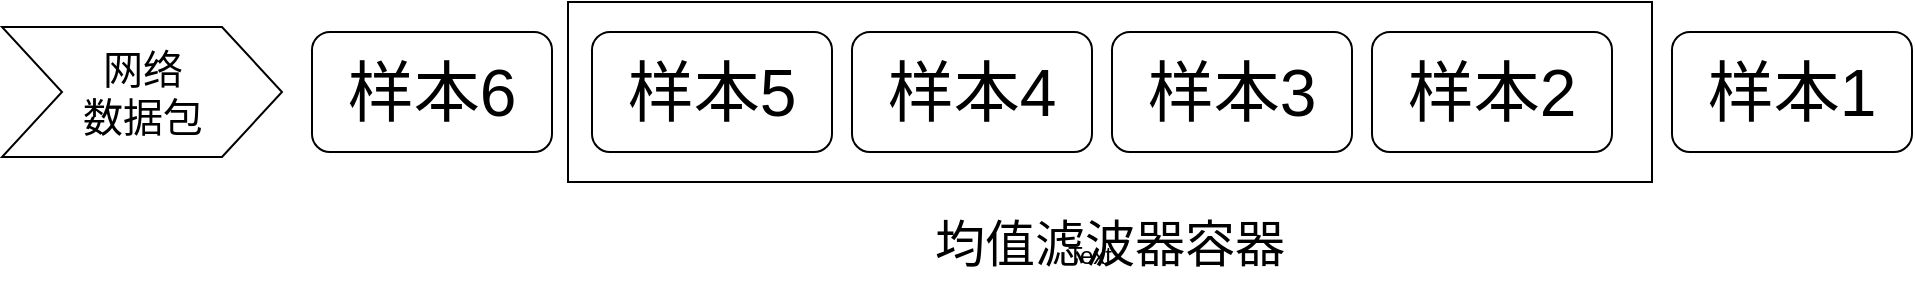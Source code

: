<mxfile version="12.2.4" pages="1"><diagram id="iKnZwjOAas3X31HSmawq" name="Page-1"><mxGraphModel dx="2331" dy="804" grid="1" gridSize="10" guides="1" tooltips="1" connect="1" arrows="1" fold="1" page="1" pageScale="1" pageWidth="827" pageHeight="1169" math="0" shadow="0"><root><mxCell id="0"/><mxCell id="1" parent="0"/><mxCell id="2" value="" style="rounded=0;whiteSpace=wrap;html=1;" parent="1" vertex="1"><mxGeometry x="118" y="220" width="542" height="90" as="geometry"/></mxCell><mxCell id="7" value="&lt;font style=&quot;font-size: 33px&quot;&gt;样本6&lt;/font&gt;" style="rounded=1;whiteSpace=wrap;html=1;" parent="1" vertex="1"><mxGeometry x="-10" y="235" width="120" height="60" as="geometry"/></mxCell><mxCell id="8" value="&lt;span style=&quot;font-size: 33px ; white-space: normal&quot;&gt;样本5&lt;/span&gt;" style="rounded=1;whiteSpace=wrap;html=1;" parent="1" vertex="1"><mxGeometry x="130" y="235" width="120" height="60" as="geometry"/></mxCell><mxCell id="9" value="&lt;span style=&quot;font-size: 33px ; white-space: normal&quot;&gt;样本4&lt;/span&gt;" style="rounded=1;whiteSpace=wrap;html=1;" parent="1" vertex="1"><mxGeometry x="260" y="235" width="120" height="60" as="geometry"/></mxCell><mxCell id="10" value="&lt;span style=&quot;font-size: 33px ; white-space: normal&quot;&gt;样本3&lt;/span&gt;" style="rounded=1;whiteSpace=wrap;html=1;" parent="1" vertex="1"><mxGeometry x="390" y="235" width="120" height="60" as="geometry"/></mxCell><mxCell id="11" value="&lt;span style=&quot;font-size: 33px ; white-space: normal&quot;&gt;样本2&lt;/span&gt;" style="rounded=1;whiteSpace=wrap;html=1;" parent="1" vertex="1"><mxGeometry x="520" y="235" width="120" height="60" as="geometry"/></mxCell><mxCell id="12" value="&lt;span style=&quot;font-size: 33px ; white-space: normal&quot;&gt;样本1&lt;/span&gt;" style="rounded=1;whiteSpace=wrap;html=1;" parent="1" vertex="1"><mxGeometry x="670" y="235" width="120" height="60" as="geometry"/></mxCell><mxCell id="13" value="&lt;font style=&quot;font-size: 25px&quot;&gt;均值滤波器容器&lt;/font&gt;" style="text;html=1;strokeColor=none;fillColor=none;align=center;verticalAlign=middle;whiteSpace=wrap;rounded=0;" parent="1" vertex="1"><mxGeometry x="254" y="320" width="270" height="40" as="geometry"/></mxCell><mxCell id="17" value="&lt;font style=&quot;font-size: 20px&quot;&gt;网络&lt;br&gt;数据包&lt;/font&gt;" style="html=1;shadow=0;dashed=0;align=center;verticalAlign=middle;shape=mxgraph.arrows2.arrow;dy=0;dx=30;notch=30;" parent="1" vertex="1"><mxGeometry x="-165" y="232.5" width="140" height="65" as="geometry"/></mxCell><mxCell id="18" value="Text" style="text;html=1;resizable=0;points=[];autosize=1;align=left;verticalAlign=top;spacingTop=-4;" parent="1" vertex="1"><mxGeometry x="366" y="337" width="40" height="10" as="geometry"/></mxCell></root></mxGraphModel></diagram></mxfile>